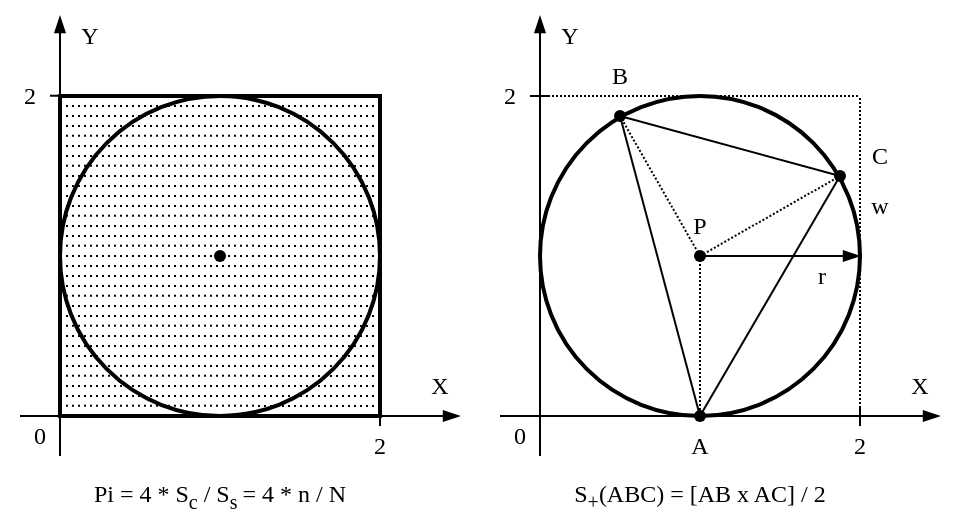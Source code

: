 <mxfile version="24.0.2" type="device">
  <diagram name="Страница — 1" id="deotx7ExplQCpLuPv1hL">
    <mxGraphModel dx="398" dy="217" grid="0" gridSize="10" guides="1" tooltips="1" connect="1" arrows="1" fold="1" page="1" pageScale="1" pageWidth="827" pageHeight="1169" math="0" shadow="0">
      <root>
        <mxCell id="0" />
        <mxCell id="1" parent="0" />
        <mxCell id="2nEr929HTykQZK3qHJsT-62" value="" style="ellipse;whiteSpace=wrap;html=1;aspect=fixed;fillColor=none;strokeWidth=2;" parent="1" vertex="1">
          <mxGeometry x="280" y="240" width="160" height="160" as="geometry" />
        </mxCell>
        <mxCell id="2nEr929HTykQZK3qHJsT-6" value="" style="whiteSpace=wrap;html=1;aspect=fixed;fillColor=none;strokeWidth=2;" parent="1" vertex="1">
          <mxGeometry x="40" y="240" width="160" height="160" as="geometry" />
        </mxCell>
        <mxCell id="2nEr929HTykQZK3qHJsT-1" value="" style="endArrow=blockThin;html=1;rounded=0;endFill=1;strokeWidth=1;" parent="1" edge="1">
          <mxGeometry width="50" height="50" relative="1" as="geometry">
            <mxPoint x="40" y="420" as="sourcePoint" />
            <mxPoint x="40" y="200" as="targetPoint" />
          </mxGeometry>
        </mxCell>
        <mxCell id="2nEr929HTykQZK3qHJsT-2" value="" style="endArrow=blockThin;html=1;rounded=0;endFill=1;strokeWidth=1;" parent="1" edge="1">
          <mxGeometry width="50" height="50" relative="1" as="geometry">
            <mxPoint x="20" y="400" as="sourcePoint" />
            <mxPoint x="240" y="400" as="targetPoint" />
          </mxGeometry>
        </mxCell>
        <mxCell id="2nEr929HTykQZK3qHJsT-5" value="" style="ellipse;whiteSpace=wrap;html=1;aspect=fixed;fillColor=none;strokeWidth=2;" parent="1" vertex="1">
          <mxGeometry x="40" y="240" width="160" height="160" as="geometry" />
        </mxCell>
        <mxCell id="2nEr929HTykQZK3qHJsT-43" value="" style="endArrow=none;dashed=1;html=1;dashPattern=1 2;strokeWidth=1;rounded=0;" parent="1" edge="1">
          <mxGeometry width="50" height="50" relative="1" as="geometry">
            <mxPoint x="40" y="390" as="sourcePoint" />
            <mxPoint x="200" y="390" as="targetPoint" />
          </mxGeometry>
        </mxCell>
        <mxCell id="2nEr929HTykQZK3qHJsT-46" value="" style="endArrow=none;dashed=1;html=1;dashPattern=1 2;strokeWidth=1;rounded=0;" parent="1" edge="1">
          <mxGeometry width="50" height="50" relative="1" as="geometry">
            <mxPoint x="40" y="394.84" as="sourcePoint" />
            <mxPoint x="200" y="395" as="targetPoint" />
          </mxGeometry>
        </mxCell>
        <mxCell id="2nEr929HTykQZK3qHJsT-55" value="&lt;font face=&quot;Verdana&quot;&gt;X&lt;/font&gt;" style="text;html=1;align=center;verticalAlign=middle;whiteSpace=wrap;rounded=0;" parent="1" vertex="1">
          <mxGeometry x="220" y="370" width="20" height="30" as="geometry" />
        </mxCell>
        <mxCell id="2nEr929HTykQZK3qHJsT-56" value="&lt;font face=&quot;Verdana&quot;&gt;Y&lt;/font&gt;" style="text;html=1;align=center;verticalAlign=middle;whiteSpace=wrap;rounded=0;" parent="1" vertex="1">
          <mxGeometry x="40" y="200" width="30" height="20" as="geometry" />
        </mxCell>
        <mxCell id="2nEr929HTykQZK3qHJsT-57" value="&lt;font face=&quot;Verdana&quot;&gt;Pi = 4 * S&lt;sub&gt;c&lt;/sub&gt;&amp;nbsp;/ S&lt;sub&gt;s&amp;nbsp;&lt;/sub&gt;= 4 * n / N&lt;/font&gt;" style="text;html=1;align=center;verticalAlign=middle;whiteSpace=wrap;rounded=0;" parent="1" vertex="1">
          <mxGeometry x="20" y="430" width="200" height="20" as="geometry" />
        </mxCell>
        <mxCell id="2nEr929HTykQZK3qHJsT-58" value="" style="endArrow=blockThin;html=1;rounded=0;endFill=1;strokeWidth=1;exitX=1;exitY=1;exitDx=0;exitDy=0;" parent="1" source="2nEr929HTykQZK3qHJsT-69" edge="1">
          <mxGeometry width="50" height="50" relative="1" as="geometry">
            <mxPoint x="280" y="400" as="sourcePoint" />
            <mxPoint x="280" y="200" as="targetPoint" />
          </mxGeometry>
        </mxCell>
        <mxCell id="2nEr929HTykQZK3qHJsT-59" value="&lt;font face=&quot;Verdana&quot;&gt;Y&lt;/font&gt;" style="text;html=1;align=center;verticalAlign=middle;whiteSpace=wrap;rounded=0;" parent="1" vertex="1">
          <mxGeometry x="280" y="200" width="30" height="20" as="geometry" />
        </mxCell>
        <mxCell id="2nEr929HTykQZK3qHJsT-60" value="" style="endArrow=blockThin;html=1;rounded=0;endFill=1;strokeWidth=1;exitX=0;exitY=0;exitDx=0;exitDy=0;" parent="1" source="2nEr929HTykQZK3qHJsT-69" edge="1">
          <mxGeometry width="50" height="50" relative="1" as="geometry">
            <mxPoint x="280" y="400" as="sourcePoint" />
            <mxPoint x="480" y="400" as="targetPoint" />
          </mxGeometry>
        </mxCell>
        <mxCell id="2nEr929HTykQZK3qHJsT-61" value="&lt;font face=&quot;Verdana&quot;&gt;X&lt;/font&gt;" style="text;html=1;align=center;verticalAlign=middle;whiteSpace=wrap;rounded=0;" parent="1" vertex="1">
          <mxGeometry x="460" y="370" width="20" height="30" as="geometry" />
        </mxCell>
        <mxCell id="2nEr929HTykQZK3qHJsT-66" value="&lt;font face=&quot;Verdana&quot;&gt;P&lt;/font&gt;" style="text;html=1;align=center;verticalAlign=middle;whiteSpace=wrap;rounded=0;" parent="1" vertex="1">
          <mxGeometry x="350" y="290" width="20" height="30" as="geometry" />
        </mxCell>
        <mxCell id="2nEr929HTykQZK3qHJsT-67" value="&lt;font face=&quot;Verdana&quot;&gt;2&lt;/font&gt;" style="text;html=1;align=center;verticalAlign=middle;whiteSpace=wrap;rounded=0;" parent="1" vertex="1">
          <mxGeometry x="430" y="400" width="20" height="30" as="geometry" />
        </mxCell>
        <mxCell id="2nEr929HTykQZK3qHJsT-68" value="&lt;font face=&quot;Verdana&quot;&gt;2&lt;/font&gt;" style="text;html=1;align=center;verticalAlign=middle;whiteSpace=wrap;rounded=0;" parent="1" vertex="1">
          <mxGeometry x="250" y="230" width="30" height="20" as="geometry" />
        </mxCell>
        <mxCell id="2nEr929HTykQZK3qHJsT-69" value="&lt;font face=&quot;Verdana&quot;&gt;0&lt;/font&gt;" style="text;html=1;align=center;verticalAlign=middle;whiteSpace=wrap;rounded=0;" parent="1" vertex="1">
          <mxGeometry x="260" y="400" width="20" height="20" as="geometry" />
        </mxCell>
        <mxCell id="2nEr929HTykQZK3qHJsT-70" value="&lt;font face=&quot;Verdana&quot;&gt;0&lt;/font&gt;" style="text;html=1;align=center;verticalAlign=middle;whiteSpace=wrap;rounded=0;" parent="1" vertex="1">
          <mxGeometry x="20" y="400" width="20" height="20" as="geometry" />
        </mxCell>
        <mxCell id="2nEr929HTykQZK3qHJsT-71" value="&lt;font face=&quot;Verdana&quot;&gt;2&lt;/font&gt;" style="text;html=1;align=center;verticalAlign=middle;whiteSpace=wrap;rounded=0;" parent="1" vertex="1">
          <mxGeometry x="190" y="400" width="20" height="30" as="geometry" />
        </mxCell>
        <mxCell id="2nEr929HTykQZK3qHJsT-72" value="&lt;font face=&quot;Verdana&quot;&gt;2&lt;/font&gt;" style="text;html=1;align=center;verticalAlign=middle;whiteSpace=wrap;rounded=0;" parent="1" vertex="1">
          <mxGeometry x="10" y="230" width="30" height="20" as="geometry" />
        </mxCell>
        <mxCell id="2nEr929HTykQZK3qHJsT-80" value="" style="endArrow=none;dashed=1;html=1;dashPattern=1 2;strokeWidth=1;rounded=0;" parent="1" edge="1">
          <mxGeometry width="50" height="50" relative="1" as="geometry">
            <mxPoint x="40" y="385" as="sourcePoint" />
            <mxPoint x="200" y="385" as="targetPoint" />
          </mxGeometry>
        </mxCell>
        <mxCell id="2nEr929HTykQZK3qHJsT-82" value="" style="endArrow=none;dashed=1;html=1;dashPattern=1 2;strokeWidth=1;rounded=0;" parent="1" edge="1">
          <mxGeometry width="50" height="50" relative="1" as="geometry">
            <mxPoint x="40" y="375" as="sourcePoint" />
            <mxPoint x="200" y="375" as="targetPoint" />
          </mxGeometry>
        </mxCell>
        <mxCell id="2nEr929HTykQZK3qHJsT-83" value="" style="endArrow=none;dashed=1;html=1;dashPattern=1 2;strokeWidth=1;rounded=0;" parent="1" edge="1">
          <mxGeometry width="50" height="50" relative="1" as="geometry">
            <mxPoint x="40" y="379.84" as="sourcePoint" />
            <mxPoint x="200" y="380" as="targetPoint" />
          </mxGeometry>
        </mxCell>
        <mxCell id="2nEr929HTykQZK3qHJsT-84" value="" style="endArrow=none;dashed=1;html=1;dashPattern=1 2;strokeWidth=1;rounded=0;" parent="1" edge="1">
          <mxGeometry width="50" height="50" relative="1" as="geometry">
            <mxPoint x="40" y="370" as="sourcePoint" />
            <mxPoint x="200" y="370" as="targetPoint" />
          </mxGeometry>
        </mxCell>
        <mxCell id="2nEr929HTykQZK3qHJsT-88" value="" style="endArrow=none;dashed=1;html=1;dashPattern=1 2;strokeWidth=1;rounded=0;" parent="1" edge="1">
          <mxGeometry width="50" height="50" relative="1" as="geometry">
            <mxPoint x="40" y="365" as="sourcePoint" />
            <mxPoint x="200" y="365" as="targetPoint" />
          </mxGeometry>
        </mxCell>
        <mxCell id="2nEr929HTykQZK3qHJsT-90" value="" style="endArrow=none;dashed=1;html=1;dashPattern=1 2;strokeWidth=1;rounded=0;" parent="1" edge="1">
          <mxGeometry width="50" height="50" relative="1" as="geometry">
            <mxPoint x="40" y="360" as="sourcePoint" />
            <mxPoint x="200" y="360" as="targetPoint" />
          </mxGeometry>
        </mxCell>
        <mxCell id="2nEr929HTykQZK3qHJsT-91" value="" style="endArrow=none;dashed=1;html=1;dashPattern=1 2;strokeWidth=1;rounded=0;" parent="1" edge="1">
          <mxGeometry width="50" height="50" relative="1" as="geometry">
            <mxPoint x="40" y="350" as="sourcePoint" />
            <mxPoint x="200" y="350" as="targetPoint" />
          </mxGeometry>
        </mxCell>
        <mxCell id="2nEr929HTykQZK3qHJsT-92" value="" style="endArrow=none;dashed=1;html=1;dashPattern=1 2;strokeWidth=1;rounded=0;" parent="1" edge="1">
          <mxGeometry width="50" height="50" relative="1" as="geometry">
            <mxPoint x="40" y="354.84" as="sourcePoint" />
            <mxPoint x="200" y="355" as="targetPoint" />
          </mxGeometry>
        </mxCell>
        <mxCell id="2nEr929HTykQZK3qHJsT-93" value="" style="endArrow=none;dashed=1;html=1;dashPattern=1 2;strokeWidth=1;rounded=0;" parent="1" edge="1">
          <mxGeometry width="50" height="50" relative="1" as="geometry">
            <mxPoint x="40" y="345" as="sourcePoint" />
            <mxPoint x="200" y="345" as="targetPoint" />
          </mxGeometry>
        </mxCell>
        <mxCell id="2nEr929HTykQZK3qHJsT-94" value="" style="endArrow=none;dashed=1;html=1;dashPattern=1 2;strokeWidth=1;rounded=0;" parent="1" edge="1">
          <mxGeometry width="50" height="50" relative="1" as="geometry">
            <mxPoint x="40" y="335" as="sourcePoint" />
            <mxPoint x="200" y="335" as="targetPoint" />
          </mxGeometry>
        </mxCell>
        <mxCell id="2nEr929HTykQZK3qHJsT-95" value="" style="endArrow=none;dashed=1;html=1;dashPattern=1 2;strokeWidth=1;rounded=0;" parent="1" edge="1">
          <mxGeometry width="50" height="50" relative="1" as="geometry">
            <mxPoint x="40" y="339.84" as="sourcePoint" />
            <mxPoint x="200" y="340" as="targetPoint" />
          </mxGeometry>
        </mxCell>
        <mxCell id="2nEr929HTykQZK3qHJsT-96" value="" style="endArrow=none;dashed=1;html=1;dashPattern=1 2;strokeWidth=1;rounded=0;" parent="1" edge="1">
          <mxGeometry width="50" height="50" relative="1" as="geometry">
            <mxPoint x="40" y="330" as="sourcePoint" />
            <mxPoint x="200" y="330" as="targetPoint" />
          </mxGeometry>
        </mxCell>
        <mxCell id="2nEr929HTykQZK3qHJsT-97" value="" style="endArrow=none;dashed=1;html=1;dashPattern=1 2;strokeWidth=1;rounded=0;" parent="1" edge="1">
          <mxGeometry width="50" height="50" relative="1" as="geometry">
            <mxPoint x="40" y="325" as="sourcePoint" />
            <mxPoint x="200" y="325" as="targetPoint" />
          </mxGeometry>
        </mxCell>
        <mxCell id="2nEr929HTykQZK3qHJsT-99" value="" style="endArrow=none;dashed=1;html=1;dashPattern=1 2;strokeWidth=1;rounded=0;" parent="1" edge="1">
          <mxGeometry width="50" height="50" relative="1" as="geometry">
            <mxPoint x="40" y="310" as="sourcePoint" />
            <mxPoint x="200" y="310" as="targetPoint" />
          </mxGeometry>
        </mxCell>
        <mxCell id="2nEr929HTykQZK3qHJsT-100" value="" style="endArrow=none;dashed=1;html=1;dashPattern=1 2;strokeWidth=1;rounded=0;" parent="1" edge="1">
          <mxGeometry width="50" height="50" relative="1" as="geometry">
            <mxPoint x="40" y="314.84" as="sourcePoint" />
            <mxPoint x="200" y="315" as="targetPoint" />
          </mxGeometry>
        </mxCell>
        <mxCell id="2nEr929HTykQZK3qHJsT-101" value="" style="endArrow=none;dashed=1;html=1;dashPattern=1 2;strokeWidth=1;rounded=0;" parent="1" edge="1">
          <mxGeometry width="50" height="50" relative="1" as="geometry">
            <mxPoint x="40" y="305" as="sourcePoint" />
            <mxPoint x="200" y="305" as="targetPoint" />
          </mxGeometry>
        </mxCell>
        <mxCell id="2nEr929HTykQZK3qHJsT-102" value="" style="endArrow=none;dashed=1;html=1;dashPattern=1 2;strokeWidth=1;rounded=0;" parent="1" edge="1">
          <mxGeometry width="50" height="50" relative="1" as="geometry">
            <mxPoint x="40" y="295" as="sourcePoint" />
            <mxPoint x="200" y="295" as="targetPoint" />
          </mxGeometry>
        </mxCell>
        <mxCell id="2nEr929HTykQZK3qHJsT-103" value="" style="endArrow=none;dashed=1;html=1;dashPattern=1 2;strokeWidth=1;rounded=0;" parent="1" edge="1">
          <mxGeometry width="50" height="50" relative="1" as="geometry">
            <mxPoint x="40" y="299.84" as="sourcePoint" />
            <mxPoint x="200" y="300" as="targetPoint" />
          </mxGeometry>
        </mxCell>
        <mxCell id="2nEr929HTykQZK3qHJsT-104" value="" style="endArrow=none;dashed=1;html=1;dashPattern=1 2;strokeWidth=1;rounded=0;" parent="1" edge="1">
          <mxGeometry width="50" height="50" relative="1" as="geometry">
            <mxPoint x="40" y="290" as="sourcePoint" />
            <mxPoint x="200" y="290" as="targetPoint" />
          </mxGeometry>
        </mxCell>
        <mxCell id="2nEr929HTykQZK3qHJsT-105" value="" style="endArrow=none;dashed=1;html=1;dashPattern=1 2;strokeWidth=1;rounded=0;" parent="1" edge="1">
          <mxGeometry width="50" height="50" relative="1" as="geometry">
            <mxPoint x="40" y="285" as="sourcePoint" />
            <mxPoint x="200" y="285" as="targetPoint" />
          </mxGeometry>
        </mxCell>
        <mxCell id="2nEr929HTykQZK3qHJsT-106" value="" style="endArrow=none;dashed=1;html=1;dashPattern=1 2;strokeWidth=1;rounded=0;" parent="1" edge="1">
          <mxGeometry width="50" height="50" relative="1" as="geometry">
            <mxPoint x="40" y="280" as="sourcePoint" />
            <mxPoint x="200" y="280" as="targetPoint" />
          </mxGeometry>
        </mxCell>
        <mxCell id="2nEr929HTykQZK3qHJsT-107" value="" style="endArrow=none;dashed=1;html=1;dashPattern=1 2;strokeWidth=1;rounded=0;" parent="1" edge="1">
          <mxGeometry width="50" height="50" relative="1" as="geometry">
            <mxPoint x="40" y="270" as="sourcePoint" />
            <mxPoint x="200" y="270" as="targetPoint" />
          </mxGeometry>
        </mxCell>
        <mxCell id="2nEr929HTykQZK3qHJsT-108" value="" style="endArrow=none;dashed=1;html=1;dashPattern=1 2;strokeWidth=1;rounded=0;" parent="1" edge="1">
          <mxGeometry width="50" height="50" relative="1" as="geometry">
            <mxPoint x="40" y="274.84" as="sourcePoint" />
            <mxPoint x="200" y="275" as="targetPoint" />
          </mxGeometry>
        </mxCell>
        <mxCell id="2nEr929HTykQZK3qHJsT-109" value="" style="endArrow=none;dashed=1;html=1;dashPattern=1 2;strokeWidth=1;rounded=0;" parent="1" edge="1">
          <mxGeometry width="50" height="50" relative="1" as="geometry">
            <mxPoint x="40" y="265" as="sourcePoint" />
            <mxPoint x="200" y="265" as="targetPoint" />
          </mxGeometry>
        </mxCell>
        <mxCell id="2nEr929HTykQZK3qHJsT-110" value="" style="endArrow=none;dashed=1;html=1;dashPattern=1 2;strokeWidth=1;rounded=0;" parent="1" edge="1">
          <mxGeometry width="50" height="50" relative="1" as="geometry">
            <mxPoint x="40" y="255" as="sourcePoint" />
            <mxPoint x="200" y="255" as="targetPoint" />
          </mxGeometry>
        </mxCell>
        <mxCell id="2nEr929HTykQZK3qHJsT-111" value="" style="endArrow=none;dashed=1;html=1;dashPattern=1 2;strokeWidth=1;rounded=0;" parent="1" edge="1">
          <mxGeometry width="50" height="50" relative="1" as="geometry">
            <mxPoint x="40" y="259.84" as="sourcePoint" />
            <mxPoint x="200" y="260" as="targetPoint" />
          </mxGeometry>
        </mxCell>
        <mxCell id="2nEr929HTykQZK3qHJsT-112" value="" style="endArrow=none;dashed=1;html=1;dashPattern=1 2;strokeWidth=1;rounded=0;" parent="1" edge="1">
          <mxGeometry width="50" height="50" relative="1" as="geometry">
            <mxPoint x="40" y="250" as="sourcePoint" />
            <mxPoint x="200" y="250" as="targetPoint" />
          </mxGeometry>
        </mxCell>
        <mxCell id="2nEr929HTykQZK3qHJsT-113" value="" style="endArrow=none;dashed=1;html=1;dashPattern=1 2;strokeWidth=1;rounded=0;" parent="1" edge="1">
          <mxGeometry width="50" height="50" relative="1" as="geometry">
            <mxPoint x="40" y="245" as="sourcePoint" />
            <mxPoint x="200" y="245" as="targetPoint" />
          </mxGeometry>
        </mxCell>
        <mxCell id="2nEr929HTykQZK3qHJsT-115" value="" style="endArrow=none;dashed=1;html=1;dashPattern=1 2;strokeWidth=1;rounded=0;" parent="1" edge="1">
          <mxGeometry width="50" height="50" relative="1" as="geometry">
            <mxPoint x="40" y="320" as="sourcePoint" />
            <mxPoint x="200" y="320" as="targetPoint" />
          </mxGeometry>
        </mxCell>
        <mxCell id="2nEr929HTykQZK3qHJsT-119" value="&lt;font face=&quot;Verdana&quot;&gt;A&lt;/font&gt;" style="text;html=1;align=center;verticalAlign=middle;whiteSpace=wrap;rounded=0;" parent="1" vertex="1">
          <mxGeometry x="350" y="400" width="20" height="30" as="geometry" />
        </mxCell>
        <mxCell id="2nEr929HTykQZK3qHJsT-121" value="" style="shape=waypoint;sketch=0;fillStyle=solid;size=6;pointerEvents=1;points=[];fillColor=none;resizable=0;rotatable=0;perimeter=centerPerimeter;snapToPoint=1;" parent="1" vertex="1">
          <mxGeometry x="350" y="390" width="20" height="20" as="geometry" />
        </mxCell>
        <mxCell id="2nEr929HTykQZK3qHJsT-124" value="" style="shape=waypoint;sketch=0;fillStyle=solid;size=6;pointerEvents=1;points=[];fillColor=none;resizable=0;rotatable=0;perimeter=centerPerimeter;snapToPoint=1;" parent="1" vertex="1">
          <mxGeometry x="110" y="310" width="20" height="20" as="geometry" />
        </mxCell>
        <mxCell id="2nEr929HTykQZK3qHJsT-126" value="" style="shape=waypoint;sketch=0;fillStyle=solid;size=6;pointerEvents=1;points=[];fillColor=none;resizable=0;rotatable=0;perimeter=centerPerimeter;snapToPoint=1;" parent="1" vertex="1">
          <mxGeometry x="350" y="310" width="20" height="20" as="geometry" />
        </mxCell>
        <mxCell id="2nEr929HTykQZK3qHJsT-127" value="" style="shape=waypoint;sketch=0;fillStyle=solid;size=6;pointerEvents=1;points=[];fillColor=none;resizable=0;rotatable=0;perimeter=centerPerimeter;snapToPoint=1;" parent="1" vertex="1">
          <mxGeometry x="420" y="270" width="20" height="20" as="geometry" />
        </mxCell>
        <mxCell id="2nEr929HTykQZK3qHJsT-128" value="" style="shape=waypoint;sketch=0;fillStyle=solid;size=6;pointerEvents=1;points=[];fillColor=none;resizable=0;rotatable=0;perimeter=centerPerimeter;snapToPoint=1;" parent="1" vertex="1">
          <mxGeometry x="310" y="240" width="20" height="20" as="geometry" />
        </mxCell>
        <mxCell id="2nEr929HTykQZK3qHJsT-129" value="" style="endArrow=none;html=1;rounded=0;" parent="1" target="2nEr929HTykQZK3qHJsT-121" edge="1">
          <mxGeometry width="50" height="50" relative="1" as="geometry">
            <mxPoint x="320" y="250" as="sourcePoint" />
            <mxPoint x="320" y="450" as="targetPoint" />
          </mxGeometry>
        </mxCell>
        <mxCell id="2nEr929HTykQZK3qHJsT-130" value="" style="endArrow=none;html=1;rounded=0;" parent="1" target="2nEr929HTykQZK3qHJsT-127" edge="1">
          <mxGeometry width="50" height="50" relative="1" as="geometry">
            <mxPoint x="320" y="250" as="sourcePoint" />
            <mxPoint x="520" y="200" as="targetPoint" />
          </mxGeometry>
        </mxCell>
        <mxCell id="2nEr929HTykQZK3qHJsT-131" value="" style="endArrow=none;html=1;rounded=0;" parent="1" source="2nEr929HTykQZK3qHJsT-121" target="2nEr929HTykQZK3qHJsT-127" edge="1">
          <mxGeometry width="50" height="50" relative="1" as="geometry">
            <mxPoint x="500" y="330" as="sourcePoint" />
            <mxPoint x="550" y="280" as="targetPoint" />
          </mxGeometry>
        </mxCell>
        <mxCell id="2nEr929HTykQZK3qHJsT-132" value="&lt;font face=&quot;Verdana&quot;&gt;B&lt;/font&gt;" style="text;html=1;align=center;verticalAlign=middle;whiteSpace=wrap;rounded=0;" parent="1" vertex="1">
          <mxGeometry x="310" y="220" width="20" height="20" as="geometry" />
        </mxCell>
        <mxCell id="2nEr929HTykQZK3qHJsT-133" value="&lt;font face=&quot;Verdana&quot;&gt;C&lt;/font&gt;" style="text;html=1;align=center;verticalAlign=middle;whiteSpace=wrap;rounded=0;" parent="1" vertex="1">
          <mxGeometry x="440" y="260" width="19.5" height="20" as="geometry" />
        </mxCell>
        <mxCell id="2nEr929HTykQZK3qHJsT-135" value="" style="endArrow=none;html=1;rounded=0;endFill=0;exitX=0.68;exitY=0.62;exitDx=0;exitDy=0;exitPerimeter=0;dashed=1;dashPattern=1 1;" parent="1" source="2nEr929HTykQZK3qHJsT-126" edge="1">
          <mxGeometry width="50" height="50" relative="1" as="geometry">
            <mxPoint x="470" y="350" as="sourcePoint" />
            <mxPoint x="430" y="280" as="targetPoint" />
          </mxGeometry>
        </mxCell>
        <mxCell id="2nEr929HTykQZK3qHJsT-138" value="" style="endArrow=none;html=1;rounded=0;endFill=0;dashed=1;dashPattern=1 1;" parent="1" source="2nEr929HTykQZK3qHJsT-126" target="2nEr929HTykQZK3qHJsT-128" edge="1">
          <mxGeometry width="50" height="50" relative="1" as="geometry">
            <mxPoint x="370" y="330" as="sourcePoint" />
            <mxPoint x="440" y="290" as="targetPoint" />
          </mxGeometry>
        </mxCell>
        <mxCell id="2nEr929HTykQZK3qHJsT-139" value="" style="endArrow=none;html=1;rounded=0;endFill=0;dashed=1;dashPattern=1 1;" parent="1" source="2nEr929HTykQZK3qHJsT-126" target="2nEr929HTykQZK3qHJsT-121" edge="1">
          <mxGeometry width="50" height="50" relative="1" as="geometry">
            <mxPoint x="370" y="330" as="sourcePoint" />
            <mxPoint x="440" y="290" as="targetPoint" />
          </mxGeometry>
        </mxCell>
        <mxCell id="2nEr929HTykQZK3qHJsT-140" value="" style="endArrow=blockThin;html=1;rounded=0;entryX=1;entryY=0.5;entryDx=0;entryDy=0;endFill=1;" parent="1" target="2nEr929HTykQZK3qHJsT-62" edge="1">
          <mxGeometry width="50" height="50" relative="1" as="geometry">
            <mxPoint x="360" y="320" as="sourcePoint" />
            <mxPoint x="510" y="280" as="targetPoint" />
          </mxGeometry>
        </mxCell>
        <mxCell id="2nEr929HTykQZK3qHJsT-141" value="&lt;font face=&quot;Verdana&quot;&gt;w&lt;/font&gt;" style="text;html=1;align=center;verticalAlign=middle;whiteSpace=wrap;rounded=0;" parent="1" vertex="1">
          <mxGeometry x="440" y="285" width="19.5" height="20" as="geometry" />
        </mxCell>
        <mxCell id="2nEr929HTykQZK3qHJsT-142" value="&lt;font face=&quot;Verdana&quot;&gt;S&lt;sub&gt;+&lt;/sub&gt;(ABC) = [AB x AC] / 2&lt;/font&gt;" style="text;html=1;align=center;verticalAlign=middle;whiteSpace=wrap;rounded=0;" parent="1" vertex="1">
          <mxGeometry x="260" y="430" width="200" height="20" as="geometry" />
        </mxCell>
        <mxCell id="2nEr929HTykQZK3qHJsT-143" value="" style="endArrow=none;html=1;rounded=0;" parent="1" edge="1">
          <mxGeometry width="50" height="50" relative="1" as="geometry">
            <mxPoint x="275" y="240" as="sourcePoint" />
            <mxPoint x="285" y="240" as="targetPoint" />
          </mxGeometry>
        </mxCell>
        <mxCell id="2nEr929HTykQZK3qHJsT-145" value="" style="endArrow=none;html=1;rounded=0;" parent="1" edge="1">
          <mxGeometry width="50" height="50" relative="1" as="geometry">
            <mxPoint x="440" y="405" as="sourcePoint" />
            <mxPoint x="440" y="395" as="targetPoint" />
          </mxGeometry>
        </mxCell>
        <mxCell id="2nEr929HTykQZK3qHJsT-146" value="" style="endArrow=none;html=1;rounded=0;" parent="1" edge="1">
          <mxGeometry width="50" height="50" relative="1" as="geometry">
            <mxPoint x="35" y="239.86" as="sourcePoint" />
            <mxPoint x="45" y="239.86" as="targetPoint" />
          </mxGeometry>
        </mxCell>
        <mxCell id="2nEr929HTykQZK3qHJsT-147" value="" style="endArrow=none;html=1;rounded=0;" parent="1" edge="1">
          <mxGeometry width="50" height="50" relative="1" as="geometry">
            <mxPoint x="200" y="405" as="sourcePoint" />
            <mxPoint x="200" y="395" as="targetPoint" />
          </mxGeometry>
        </mxCell>
        <mxCell id="2nEr929HTykQZK3qHJsT-149" value="&lt;font face=&quot;Verdana&quot;&gt;r&lt;/font&gt;" style="text;html=1;align=center;verticalAlign=middle;whiteSpace=wrap;rounded=0;" parent="1" vertex="1">
          <mxGeometry x="410.5" y="320" width="19.5" height="20" as="geometry" />
        </mxCell>
        <mxCell id="2nEr929HTykQZK3qHJsT-150" value="" style="endArrow=none;html=1;rounded=0;dashed=1;dashPattern=1 1;" parent="1" edge="1">
          <mxGeometry width="50" height="50" relative="1" as="geometry">
            <mxPoint x="280" y="240" as="sourcePoint" />
            <mxPoint x="440" y="240" as="targetPoint" />
          </mxGeometry>
        </mxCell>
        <mxCell id="2nEr929HTykQZK3qHJsT-152" value="" style="endArrow=none;html=1;rounded=0;exitX=0.5;exitY=0;exitDx=0;exitDy=0;dashed=1;dashPattern=1 1;" parent="1" source="2nEr929HTykQZK3qHJsT-67" edge="1">
          <mxGeometry width="50" height="50" relative="1" as="geometry">
            <mxPoint x="510" y="360" as="sourcePoint" />
            <mxPoint x="440" y="240" as="targetPoint" />
          </mxGeometry>
        </mxCell>
      </root>
    </mxGraphModel>
  </diagram>
</mxfile>
